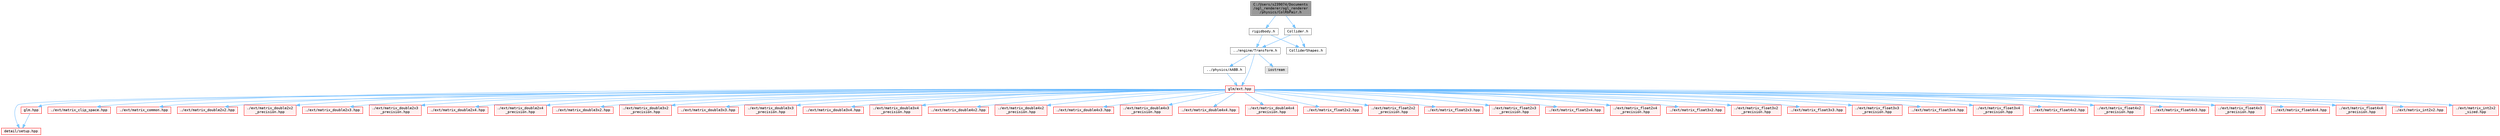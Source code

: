 digraph "C:/Users/s239074/Documents/ogl_renderer/ogl_renderer/physics/ColRbPair.h"
{
 // LATEX_PDF_SIZE
  bgcolor="transparent";
  edge [fontname=Terminal,fontsize=10,labelfontname=Helvetica,labelfontsize=10];
  node [fontname=Terminal,fontsize=10,shape=box,height=0.2,width=0.4];
  Node1 [label="C:/Users/s239074/Documents\l/ogl_renderer/ogl_renderer\l/physics/ColRbPair.h",height=0.2,width=0.4,color="gray40", fillcolor="grey60", style="filled", fontcolor="black",tooltip=" "];
  Node1 -> Node2 [color="steelblue1",style="solid"];
  Node2 [label="rigidbody.h",height=0.2,width=0.4,color="grey40", fillcolor="white", style="filled",URL="$_rigidbody_8h.html",tooltip=" "];
  Node2 -> Node3 [color="steelblue1",style="solid"];
  Node3 [label="../engine/Transform.h",height=0.2,width=0.4,color="grey40", fillcolor="white", style="filled",URL="$_transform_8h.html",tooltip=" "];
  Node3 -> Node4 [color="steelblue1",style="solid"];
  Node4 [label="glm/ext.hpp",height=0.2,width=0.4,color="red", fillcolor="#FFF0F0", style="filled",URL="$ext_8hpp.html",tooltip=" "];
  Node4 -> Node5 [color="steelblue1",style="solid"];
  Node5 [label="detail/setup.hpp",height=0.2,width=0.4,color="red", fillcolor="#FFF0F0", style="filled",URL="$setup_8hpp.html",tooltip=" "];
  Node4 -> Node9 [color="steelblue1",style="solid"];
  Node9 [label="glm.hpp",height=0.2,width=0.4,color="red", fillcolor="#FFF0F0", style="filled",URL="$glm_8hpp.html",tooltip=" "];
  Node9 -> Node5 [color="steelblue1",style="solid"];
  Node4 -> Node148 [color="steelblue1",style="solid"];
  Node148 [label="./ext/matrix_clip_space.hpp",height=0.2,width=0.4,color="red", fillcolor="#FFF0F0", style="filled",URL="$matrix__clip__space_8hpp.html",tooltip=" "];
  Node4 -> Node152 [color="steelblue1",style="solid"];
  Node152 [label="./ext/matrix_common.hpp",height=0.2,width=0.4,color="red", fillcolor="#FFF0F0", style="filled",URL="$matrix__common_8hpp.html",tooltip=" "];
  Node4 -> Node60 [color="steelblue1",style="solid"];
  Node60 [label="./ext/matrix_double2x2.hpp",height=0.2,width=0.4,color="red", fillcolor="#FFF0F0", style="filled",URL="$matrix__double2x2_8hpp.html",tooltip=" "];
  Node4 -> Node134 [color="steelblue1",style="solid"];
  Node134 [label="./ext/matrix_double2x2\l_precision.hpp",height=0.2,width=0.4,color="red", fillcolor="#FFF0F0", style="filled",URL="$matrix__double2x2__precision_8hpp.html",tooltip=" "];
  Node4 -> Node65 [color="steelblue1",style="solid"];
  Node65 [label="./ext/matrix_double2x3.hpp",height=0.2,width=0.4,color="red", fillcolor="#FFF0F0", style="filled",URL="$matrix__double2x3_8hpp.html",tooltip=" "];
  Node4 -> Node68 [color="steelblue1",style="solid"];
  Node68 [label="./ext/matrix_double2x3\l_precision.hpp",height=0.2,width=0.4,color="red", fillcolor="#FFF0F0", style="filled",URL="$matrix__double2x3__precision_8hpp.html",tooltip=" "];
  Node4 -> Node72 [color="steelblue1",style="solid"];
  Node72 [label="./ext/matrix_double2x4.hpp",height=0.2,width=0.4,color="red", fillcolor="#FFF0F0", style="filled",URL="$matrix__double2x4_8hpp.html",tooltip=" "];
  Node4 -> Node75 [color="steelblue1",style="solid"];
  Node75 [label="./ext/matrix_double2x4\l_precision.hpp",height=0.2,width=0.4,color="red", fillcolor="#FFF0F0", style="filled",URL="$matrix__double2x4__precision_8hpp.html",tooltip=" "];
  Node4 -> Node79 [color="steelblue1",style="solid"];
  Node79 [label="./ext/matrix_double3x2.hpp",height=0.2,width=0.4,color="red", fillcolor="#FFF0F0", style="filled",URL="$matrix__double3x2_8hpp.html",tooltip=" "];
  Node4 -> Node82 [color="steelblue1",style="solid"];
  Node82 [label="./ext/matrix_double3x2\l_precision.hpp",height=0.2,width=0.4,color="red", fillcolor="#FFF0F0", style="filled",URL="$matrix__double3x2__precision_8hpp.html",tooltip=" "];
  Node4 -> Node86 [color="steelblue1",style="solid"];
  Node86 [label="./ext/matrix_double3x3.hpp",height=0.2,width=0.4,color="red", fillcolor="#FFF0F0", style="filled",URL="$matrix__double3x3_8hpp.html",tooltip=" "];
  Node4 -> Node89 [color="steelblue1",style="solid"];
  Node89 [label="./ext/matrix_double3x3\l_precision.hpp",height=0.2,width=0.4,color="red", fillcolor="#FFF0F0", style="filled",URL="$matrix__double3x3__precision_8hpp.html",tooltip=" "];
  Node4 -> Node93 [color="steelblue1",style="solid"];
  Node93 [label="./ext/matrix_double3x4.hpp",height=0.2,width=0.4,color="red", fillcolor="#FFF0F0", style="filled",URL="$matrix__double3x4_8hpp.html",tooltip=" "];
  Node4 -> Node96 [color="steelblue1",style="solid"];
  Node96 [label="./ext/matrix_double3x4\l_precision.hpp",height=0.2,width=0.4,color="red", fillcolor="#FFF0F0", style="filled",URL="$matrix__double3x4__precision_8hpp.html",tooltip=" "];
  Node4 -> Node100 [color="steelblue1",style="solid"];
  Node100 [label="./ext/matrix_double4x2.hpp",height=0.2,width=0.4,color="red", fillcolor="#FFF0F0", style="filled",URL="$matrix__double4x2_8hpp.html",tooltip=" "];
  Node4 -> Node103 [color="steelblue1",style="solid"];
  Node103 [label="./ext/matrix_double4x2\l_precision.hpp",height=0.2,width=0.4,color="red", fillcolor="#FFF0F0", style="filled",URL="$matrix__double4x2__precision_8hpp.html",tooltip=" "];
  Node4 -> Node107 [color="steelblue1",style="solid"];
  Node107 [label="./ext/matrix_double4x3.hpp",height=0.2,width=0.4,color="red", fillcolor="#FFF0F0", style="filled",URL="$matrix__double4x3_8hpp.html",tooltip=" "];
  Node4 -> Node110 [color="steelblue1",style="solid"];
  Node110 [label="./ext/matrix_double4x3\l_precision.hpp",height=0.2,width=0.4,color="red", fillcolor="#FFF0F0", style="filled",URL="$matrix__double4x3__precision_8hpp.html",tooltip=" "];
  Node4 -> Node114 [color="steelblue1",style="solid"];
  Node114 [label="./ext/matrix_double4x4.hpp",height=0.2,width=0.4,color="red", fillcolor="#FFF0F0", style="filled",URL="$matrix__double4x4_8hpp.html",tooltip=" "];
  Node4 -> Node117 [color="steelblue1",style="solid"];
  Node117 [label="./ext/matrix_double4x4\l_precision.hpp",height=0.2,width=0.4,color="red", fillcolor="#FFF0F0", style="filled",URL="$matrix__double4x4__precision_8hpp.html",tooltip=" "];
  Node4 -> Node135 [color="steelblue1",style="solid"];
  Node135 [label="./ext/matrix_float2x2.hpp",height=0.2,width=0.4,color="red", fillcolor="#FFF0F0", style="filled",URL="$matrix__float2x2_8hpp.html",tooltip=" "];
  Node4 -> Node136 [color="steelblue1",style="solid"];
  Node136 [label="./ext/matrix_float2x2\l_precision.hpp",height=0.2,width=0.4,color="red", fillcolor="#FFF0F0", style="filled",URL="$matrix__float2x2__precision_8hpp.html",tooltip=" "];
  Node4 -> Node69 [color="steelblue1",style="solid"];
  Node69 [label="./ext/matrix_float2x3.hpp",height=0.2,width=0.4,color="red", fillcolor="#FFF0F0", style="filled",URL="$matrix__float2x3_8hpp.html",tooltip=" "];
  Node4 -> Node70 [color="steelblue1",style="solid"];
  Node70 [label="./ext/matrix_float2x3\l_precision.hpp",height=0.2,width=0.4,color="red", fillcolor="#FFF0F0", style="filled",URL="$matrix__float2x3__precision_8hpp.html",tooltip=" "];
  Node4 -> Node76 [color="steelblue1",style="solid"];
  Node76 [label="./ext/matrix_float2x4.hpp",height=0.2,width=0.4,color="red", fillcolor="#FFF0F0", style="filled",URL="$matrix__float2x4_8hpp.html",tooltip=" "];
  Node4 -> Node77 [color="steelblue1",style="solid"];
  Node77 [label="./ext/matrix_float2x4\l_precision.hpp",height=0.2,width=0.4,color="red", fillcolor="#FFF0F0", style="filled",URL="$matrix__float2x4__precision_8hpp.html",tooltip=" "];
  Node4 -> Node83 [color="steelblue1",style="solid"];
  Node83 [label="./ext/matrix_float3x2.hpp",height=0.2,width=0.4,color="red", fillcolor="#FFF0F0", style="filled",URL="$matrix__float3x2_8hpp.html",tooltip=" "];
  Node4 -> Node84 [color="steelblue1",style="solid"];
  Node84 [label="./ext/matrix_float3x2\l_precision.hpp",height=0.2,width=0.4,color="red", fillcolor="#FFF0F0", style="filled",URL="$matrix__float3x2__precision_8hpp.html",tooltip=" "];
  Node4 -> Node90 [color="steelblue1",style="solid"];
  Node90 [label="./ext/matrix_float3x3.hpp",height=0.2,width=0.4,color="red", fillcolor="#FFF0F0", style="filled",URL="$matrix__float3x3_8hpp.html",tooltip=" "];
  Node4 -> Node91 [color="steelblue1",style="solid"];
  Node91 [label="./ext/matrix_float3x3\l_precision.hpp",height=0.2,width=0.4,color="red", fillcolor="#FFF0F0", style="filled",URL="$matrix__float3x3__precision_8hpp.html",tooltip=" "];
  Node4 -> Node97 [color="steelblue1",style="solid"];
  Node97 [label="./ext/matrix_float3x4.hpp",height=0.2,width=0.4,color="red", fillcolor="#FFF0F0", style="filled",URL="$matrix__float3x4_8hpp.html",tooltip=" "];
  Node4 -> Node98 [color="steelblue1",style="solid"];
  Node98 [label="./ext/matrix_float3x4\l_precision.hpp",height=0.2,width=0.4,color="red", fillcolor="#FFF0F0", style="filled",URL="$matrix__float3x4__precision_8hpp.html",tooltip=" "];
  Node4 -> Node104 [color="steelblue1",style="solid"];
  Node104 [label="./ext/matrix_float4x2.hpp",height=0.2,width=0.4,color="red", fillcolor="#FFF0F0", style="filled",URL="$matrix__float4x2_8hpp.html",tooltip=" "];
  Node4 -> Node105 [color="steelblue1",style="solid"];
  Node105 [label="./ext/matrix_float4x2\l_precision.hpp",height=0.2,width=0.4,color="red", fillcolor="#FFF0F0", style="filled",URL="$matrix__float4x2__precision_8hpp.html",tooltip=" "];
  Node4 -> Node111 [color="steelblue1",style="solid"];
  Node111 [label="./ext/matrix_float4x3.hpp",height=0.2,width=0.4,color="red", fillcolor="#FFF0F0", style="filled",URL="$matrix__float4x3_8hpp.html",tooltip=" "];
  Node4 -> Node112 [color="steelblue1",style="solid"];
  Node112 [label="./ext/matrix_float4x3\l_precision.hpp",height=0.2,width=0.4,color="red", fillcolor="#FFF0F0", style="filled",URL="$matrix__float4x3__precision_8hpp.html",tooltip=" "];
  Node4 -> Node118 [color="steelblue1",style="solid"];
  Node118 [label="./ext/matrix_float4x4.hpp",height=0.2,width=0.4,color="red", fillcolor="#FFF0F0", style="filled",URL="$matrix__float4x4_8hpp.html",tooltip=" "];
  Node4 -> Node119 [color="steelblue1",style="solid"];
  Node119 [label="./ext/matrix_float4x4\l_precision.hpp",height=0.2,width=0.4,color="red", fillcolor="#FFF0F0", style="filled",URL="$matrix__float4x4__precision_8hpp.html",tooltip=" "];
  Node4 -> Node155 [color="steelblue1",style="solid"];
  Node155 [label="./ext/matrix_int2x2.hpp",height=0.2,width=0.4,color="red", fillcolor="#FFF0F0", style="filled",URL="$matrix__int2x2_8hpp.html",tooltip=" "];
  Node4 -> Node156 [color="steelblue1",style="solid"];
  Node156 [label="./ext/matrix_int2x2\l_sized.hpp",height=0.2,width=0.4,color="red", fillcolor="#FFF0F0", style="filled",URL="$matrix__int2x2__sized_8hpp.html",tooltip=" "];
  Node3 -> Node290 [color="steelblue1",style="solid"];
  Node290 [label="../physics/AABB.h",height=0.2,width=0.4,color="grey40", fillcolor="white", style="filled",URL="$ogl__renderer_2physics_2_a_a_b_b_8h.html",tooltip=" "];
  Node290 -> Node4 [color="steelblue1",style="solid"];
  Node3 -> Node291 [color="steelblue1",style="solid"];
  Node291 [label="iostream",height=0.2,width=0.4,color="grey60", fillcolor="#E0E0E0", style="filled",tooltip=" "];
  Node2 -> Node292 [color="steelblue1",style="solid"];
  Node292 [label="ColliderShapes.h",height=0.2,width=0.4,color="grey40", fillcolor="white", style="filled",URL="$_collider_shapes_8h.html",tooltip=" "];
  Node1 -> Node293 [color="steelblue1",style="solid"];
  Node293 [label="Collider.h",height=0.2,width=0.4,color="grey40", fillcolor="white", style="filled",URL="$_collider_8h.html",tooltip=" "];
  Node293 -> Node292 [color="steelblue1",style="solid"];
  Node293 -> Node3 [color="steelblue1",style="solid"];
}
